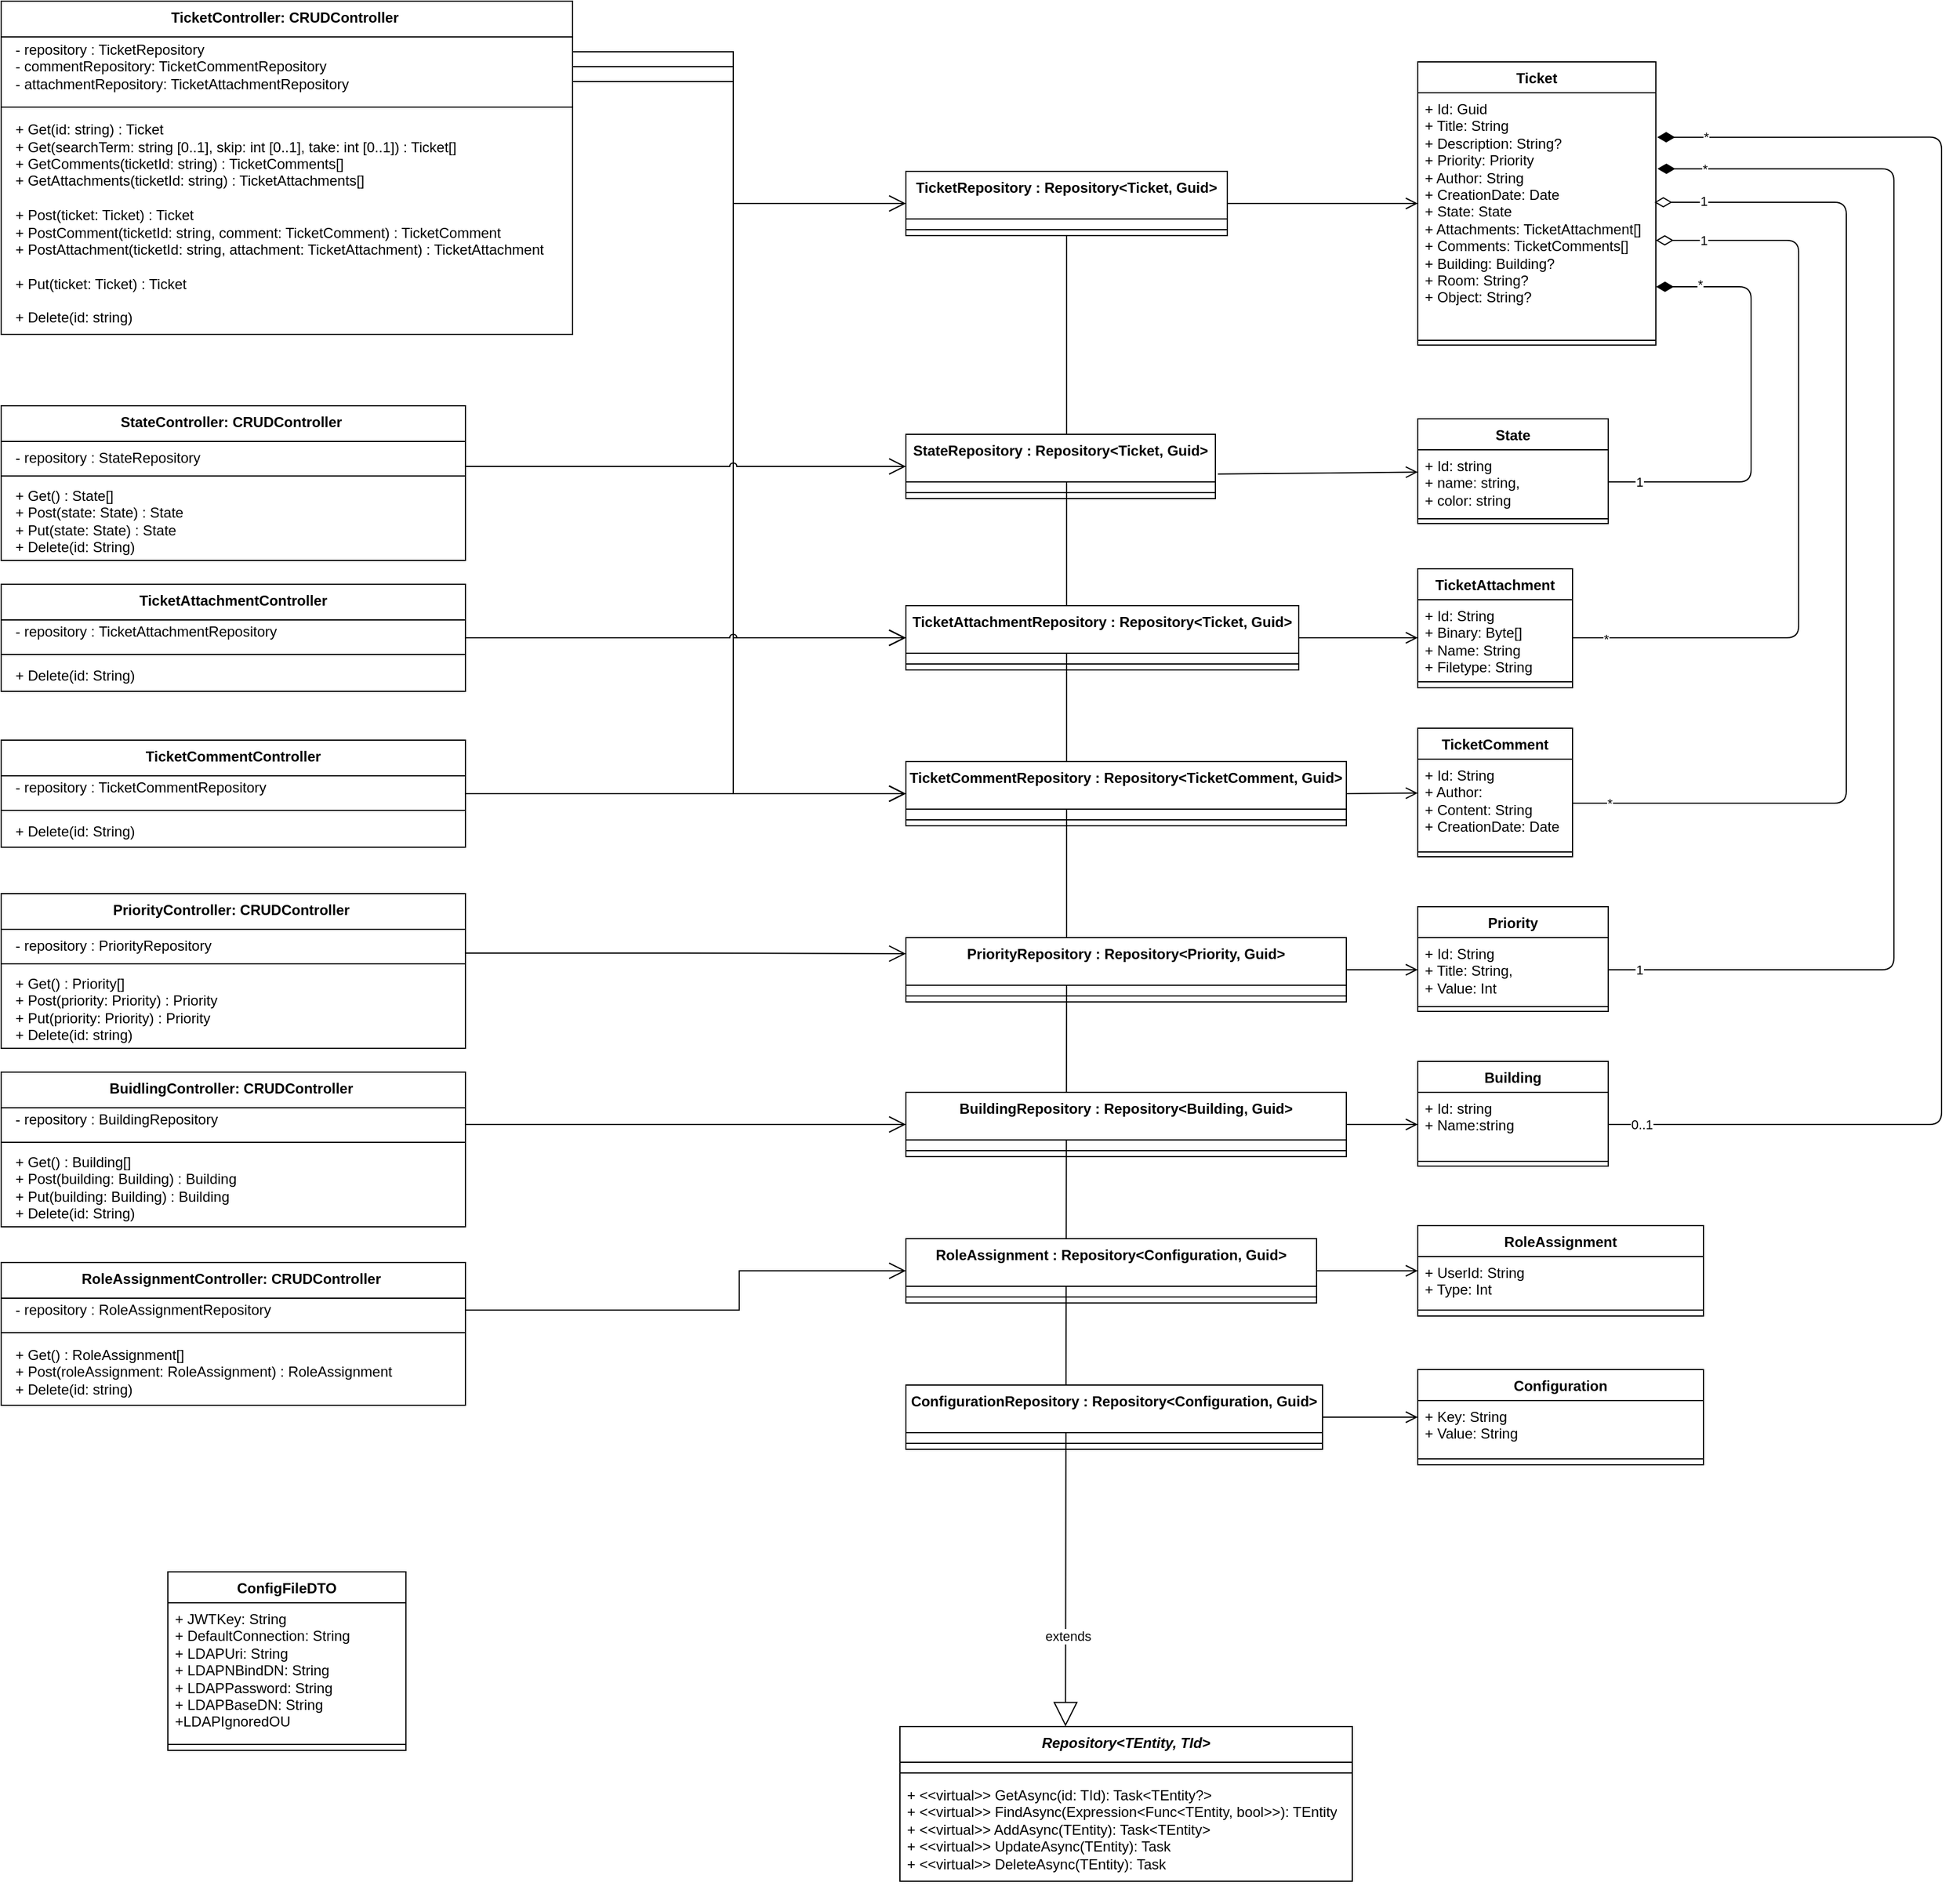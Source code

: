 <mxfile version="24.7.7">
  <diagram id="C5RBs43oDa-KdzZeNtuy" name="Page-1">
    <mxGraphModel dx="2049" dy="2310" grid="1" gridSize="10" guides="1" tooltips="1" connect="1" arrows="1" fold="1" page="1" pageScale="1" pageWidth="827" pageHeight="1169" math="0" shadow="0">
      <root>
        <mxCell id="WIyWlLk6GJQsqaUBKTNV-0" />
        <mxCell id="WIyWlLk6GJQsqaUBKTNV-1" parent="WIyWlLk6GJQsqaUBKTNV-0" />
        <mxCell id="bqDy925foOsLshB6MztX-78" style="edgeStyle=orthogonalEdgeStyle;rounded=0;orthogonalLoop=1;jettySize=auto;html=1;endArrow=block;endFill=0;endSize=18;entryX=0.366;entryY=-0.001;entryDx=0;entryDy=0;entryPerimeter=0;" edge="1" parent="WIyWlLk6GJQsqaUBKTNV-1" source="o9PLWf0R3HBw7IpNgMBT-19" target="hy1oDO8q6_hWIqTfd9-p-6">
          <mxGeometry relative="1" as="geometry">
            <mxPoint x="1215" y="920" as="targetPoint" />
            <Array as="points" />
          </mxGeometry>
        </mxCell>
        <mxCell id="bqDy925foOsLshB6MztX-79" value="extends" style="edgeLabel;html=1;align=center;verticalAlign=middle;resizable=0;points=[];" vertex="1" connectable="0" parent="bqDy925foOsLshB6MztX-78">
          <mxGeometry x="0.878" y="2" relative="1" as="geometry">
            <mxPoint as="offset" />
          </mxGeometry>
        </mxCell>
        <mxCell id="lA4buG2lMoGACo_CtUEy-1" value="TicketAttachment" style="swimlane;fontStyle=1;align=center;verticalAlign=top;childLayout=stackLayout;horizontal=1;startSize=26;horizontalStack=0;resizeParent=1;resizeParentMax=0;resizeLast=0;collapsible=1;marginBottom=0;whiteSpace=wrap;html=1;" parent="WIyWlLk6GJQsqaUBKTNV-1" vertex="1">
          <mxGeometry x="1510" y="-43" width="130" height="100" as="geometry" />
        </mxCell>
        <mxCell id="lA4buG2lMoGACo_CtUEy-2" value="&lt;div&gt;+ Id: String&lt;/div&gt;&lt;div&gt;&lt;span style=&quot;background-color: initial;&quot;&gt;+ Binary: Byte[]&lt;/span&gt;&lt;br&gt;&lt;/div&gt;&lt;div&gt;+ Name: String&lt;br&gt;&lt;div&gt;+ Filetype: String&lt;/div&gt;&lt;/div&gt;" style="text;strokeColor=none;fillColor=none;align=left;verticalAlign=top;spacingLeft=4;spacingRight=4;overflow=hidden;rotatable=0;points=[[0,0.5],[1,0.5]];portConstraint=eastwest;whiteSpace=wrap;html=1;" parent="lA4buG2lMoGACo_CtUEy-1" vertex="1">
          <mxGeometry y="26" width="130" height="64" as="geometry" />
        </mxCell>
        <mxCell id="lA4buG2lMoGACo_CtUEy-3" value="" style="line;strokeWidth=1;fillColor=none;align=left;verticalAlign=middle;spacingTop=-1;spacingLeft=3;spacingRight=3;rotatable=0;labelPosition=right;points=[];portConstraint=eastwest;strokeColor=inherit;" parent="lA4buG2lMoGACo_CtUEy-1" vertex="1">
          <mxGeometry y="90" width="130" height="10" as="geometry" />
        </mxCell>
        <mxCell id="lA4buG2lMoGACo_CtUEy-5" value="State" style="swimlane;fontStyle=1;align=center;verticalAlign=top;childLayout=stackLayout;horizontal=1;startSize=26;horizontalStack=0;resizeParent=1;resizeParentMax=0;resizeLast=0;collapsible=1;marginBottom=0;whiteSpace=wrap;html=1;" parent="WIyWlLk6GJQsqaUBKTNV-1" vertex="1">
          <mxGeometry x="1510" y="-169" width="160" height="88" as="geometry" />
        </mxCell>
        <mxCell id="lA4buG2lMoGACo_CtUEy-6" value="+ Id: string&lt;div&gt;+ name: string,&lt;/div&gt;&lt;div&gt;+ color: string&lt;/div&gt;" style="text;strokeColor=none;fillColor=none;align=left;verticalAlign=top;spacingLeft=4;spacingRight=4;overflow=hidden;rotatable=0;points=[[0,0.5],[1,0.5]];portConstraint=eastwest;whiteSpace=wrap;html=1;" parent="lA4buG2lMoGACo_CtUEy-5" vertex="1">
          <mxGeometry y="26" width="160" height="54" as="geometry" />
        </mxCell>
        <mxCell id="lA4buG2lMoGACo_CtUEy-7" value="" style="line;strokeWidth=1;fillColor=none;align=left;verticalAlign=middle;spacingTop=-1;spacingLeft=3;spacingRight=3;rotatable=0;labelPosition=right;points=[];portConstraint=eastwest;strokeColor=inherit;" parent="lA4buG2lMoGACo_CtUEy-5" vertex="1">
          <mxGeometry y="80" width="160" height="8" as="geometry" />
        </mxCell>
        <mxCell id="lA4buG2lMoGACo_CtUEy-9" value="TicketComment" style="swimlane;fontStyle=1;align=center;verticalAlign=top;childLayout=stackLayout;horizontal=1;startSize=26;horizontalStack=0;resizeParent=1;resizeParentMax=0;resizeLast=0;collapsible=1;marginBottom=0;whiteSpace=wrap;html=1;" parent="WIyWlLk6GJQsqaUBKTNV-1" vertex="1">
          <mxGeometry x="1510" y="91" width="130" height="108" as="geometry" />
        </mxCell>
        <mxCell id="lA4buG2lMoGACo_CtUEy-10" value="+ Id: String&lt;div&gt;+ Author:&amp;nbsp;&lt;/div&gt;&lt;div&gt;+ Content: String&lt;/div&gt;&lt;div&gt;+ CreationDate: Date&lt;/div&gt;" style="text;strokeColor=none;fillColor=none;align=left;verticalAlign=top;spacingLeft=4;spacingRight=4;overflow=hidden;rotatable=0;points=[[0,0.5],[1,0.5]];portConstraint=eastwest;whiteSpace=wrap;html=1;" parent="lA4buG2lMoGACo_CtUEy-9" vertex="1">
          <mxGeometry y="26" width="130" height="74" as="geometry" />
        </mxCell>
        <mxCell id="lA4buG2lMoGACo_CtUEy-11" value="" style="line;strokeWidth=1;fillColor=none;align=left;verticalAlign=middle;spacingTop=-1;spacingLeft=3;spacingRight=3;rotatable=0;labelPosition=right;points=[];portConstraint=eastwest;strokeColor=inherit;" parent="lA4buG2lMoGACo_CtUEy-9" vertex="1">
          <mxGeometry y="100" width="130" height="8" as="geometry" />
        </mxCell>
        <mxCell id="hy1oDO8q6_hWIqTfd9-p-1" value="Ticket" style="swimlane;fontStyle=1;align=center;verticalAlign=top;childLayout=stackLayout;horizontal=1;startSize=26;horizontalStack=0;resizeParent=1;resizeParentMax=0;resizeLast=0;collapsible=1;marginBottom=0;whiteSpace=wrap;html=1;" parent="WIyWlLk6GJQsqaUBKTNV-1" vertex="1">
          <mxGeometry x="1510" y="-469" width="200" height="238" as="geometry" />
        </mxCell>
        <mxCell id="hy1oDO8q6_hWIqTfd9-p-2" value="&lt;div&gt;+ Id: Guid&lt;/div&gt;+ Title: String&lt;br style=&quot;padding: 0px; margin: 0px;&quot;&gt;+ Description: String?&lt;div&gt;+ Priority: Priority&lt;br style=&quot;padding: 0px; margin: 0px;&quot;&gt;+ Author: String&lt;br style=&quot;padding: 0px; margin: 0px;&quot;&gt;+ CreationDate: Date&lt;br style=&quot;padding: 0px; margin: 0px;&quot;&gt;+ State: State&lt;div&gt;+ Attachments: TicketAttachment[]&lt;br style=&quot;padding: 0px; margin: 0px;&quot;&gt;+ Comments: TicketComments[]&lt;br style=&quot;padding: 0px; margin: 0px;&quot;&gt;+ Building: Building?&lt;/div&gt;&lt;div&gt;+ Room: String?&lt;/div&gt;&lt;div&gt;+ Object: String?&lt;/div&gt;&lt;div&gt;&lt;br&gt;&lt;/div&gt;&lt;/div&gt;" style="text;strokeColor=none;fillColor=none;align=left;verticalAlign=top;spacingLeft=4;spacingRight=4;overflow=hidden;rotatable=0;points=[[0,0.5],[1,0.5]];portConstraint=eastwest;whiteSpace=wrap;html=1;" parent="hy1oDO8q6_hWIqTfd9-p-1" vertex="1">
          <mxGeometry y="26" width="200" height="204" as="geometry" />
        </mxCell>
        <mxCell id="hy1oDO8q6_hWIqTfd9-p-3" value="" style="line;strokeWidth=1;fillColor=none;align=left;verticalAlign=middle;spacingTop=-1;spacingLeft=3;spacingRight=3;rotatable=0;labelPosition=right;points=[];portConstraint=eastwest;strokeColor=inherit;" parent="hy1oDO8q6_hWIqTfd9-p-1" vertex="1">
          <mxGeometry y="230" width="200" height="8" as="geometry" />
        </mxCell>
        <mxCell id="hy1oDO8q6_hWIqTfd9-p-6" value="&lt;div&gt;&lt;span style=&quot;background-color: initial;&quot;&gt;&lt;i&gt;Repository&amp;lt;TEntity, TId&amp;gt;&lt;/i&gt;&lt;/span&gt;&lt;br&gt;&lt;/div&gt;" style="swimlane;fontStyle=1;align=center;verticalAlign=top;childLayout=stackLayout;horizontal=1;startSize=30;horizontalStack=0;resizeParent=1;resizeParentMax=0;resizeLast=0;collapsible=1;marginBottom=0;whiteSpace=wrap;html=1;" parent="WIyWlLk6GJQsqaUBKTNV-1" vertex="1">
          <mxGeometry x="1075" y="930" width="380" height="130" as="geometry" />
        </mxCell>
        <mxCell id="hy1oDO8q6_hWIqTfd9-p-7" value="&lt;div&gt;&lt;br&gt;&lt;/div&gt;" style="text;strokeColor=none;fillColor=none;align=left;verticalAlign=top;spacingLeft=4;spacingRight=4;overflow=hidden;rotatable=0;points=[[0,0.5],[1,0.5]];portConstraint=eastwest;whiteSpace=wrap;html=1;" parent="hy1oDO8q6_hWIqTfd9-p-6" vertex="1">
          <mxGeometry y="30" width="380" height="4" as="geometry" />
        </mxCell>
        <mxCell id="hy1oDO8q6_hWIqTfd9-p-8" value="" style="line;strokeWidth=1;fillColor=none;align=left;verticalAlign=middle;spacingTop=-1;spacingLeft=3;spacingRight=3;rotatable=0;labelPosition=right;points=[];portConstraint=eastwest;strokeColor=inherit;" parent="hy1oDO8q6_hWIqTfd9-p-6" vertex="1">
          <mxGeometry y="34" width="380" height="10" as="geometry" />
        </mxCell>
        <mxCell id="hy1oDO8q6_hWIqTfd9-p-9" value="&lt;div&gt;+ &amp;lt;&amp;lt;virtual&amp;gt;&amp;gt; GetAsync(id: TId): Task&amp;lt;TEntity?&amp;gt;&lt;br&gt;&lt;/div&gt;&lt;div&gt;+ &amp;lt;&amp;lt;virtual&amp;gt;&amp;gt; FindAsync(Expression&amp;lt;Func&amp;lt;TEntity, bool&amp;gt;&amp;gt;): TEntity&lt;/div&gt;+ &amp;lt;&amp;lt;virtual&amp;gt;&amp;gt; AddAsync(TEntity): Task&amp;lt;TEntity&amp;gt;&lt;div&gt;+ &amp;lt;&amp;lt;virtual&amp;gt;&amp;gt; UpdateAsync(TEntity): Task&amp;nbsp;&lt;/div&gt;&lt;div&gt;+ &amp;lt;&amp;lt;virtual&amp;gt;&amp;gt; DeleteAsync(TEntity): Task&lt;/div&gt;" style="text;strokeColor=none;fillColor=none;align=left;verticalAlign=top;spacingLeft=4;spacingRight=4;overflow=hidden;rotatable=0;points=[[0,0.5],[1,0.5]];portConstraint=eastwest;whiteSpace=wrap;html=1;" parent="hy1oDO8q6_hWIqTfd9-p-6" vertex="1">
          <mxGeometry y="44" width="380" height="86" as="geometry" />
        </mxCell>
        <mxCell id="hy1oDO8q6_hWIqTfd9-p-10" value="ConfigFileDTO" style="swimlane;fontStyle=1;align=center;verticalAlign=top;childLayout=stackLayout;horizontal=1;startSize=26;horizontalStack=0;resizeParent=1;resizeParentMax=0;resizeLast=0;collapsible=1;marginBottom=0;whiteSpace=wrap;html=1;" parent="WIyWlLk6GJQsqaUBKTNV-1" vertex="1">
          <mxGeometry x="460" y="800" width="200" height="150" as="geometry" />
        </mxCell>
        <mxCell id="hy1oDO8q6_hWIqTfd9-p-11" value="&lt;div&gt;+ JWTKey: String&lt;/div&gt;&lt;div&gt;+ DefaultConnection: String&lt;/div&gt;&lt;div&gt;+ LDAPUri: String&lt;/div&gt;&lt;div&gt;+ LDAPNBindDN: String&lt;/div&gt;&lt;div&gt;+ LDAPPassword: String&lt;/div&gt;&lt;div&gt;+ LDAPBaseDN: String&lt;/div&gt;&lt;div&gt;+LDAPIgnoredOU&lt;/div&gt;" style="text;strokeColor=none;fillColor=none;align=left;verticalAlign=top;spacingLeft=4;spacingRight=4;overflow=hidden;rotatable=0;points=[[0,0.5],[1,0.5]];portConstraint=eastwest;whiteSpace=wrap;html=1;" parent="hy1oDO8q6_hWIqTfd9-p-10" vertex="1">
          <mxGeometry y="26" width="200" height="114" as="geometry" />
        </mxCell>
        <mxCell id="hy1oDO8q6_hWIqTfd9-p-12" value="" style="line;strokeWidth=1;fillColor=none;align=left;verticalAlign=middle;spacingTop=-1;spacingLeft=3;spacingRight=3;rotatable=0;labelPosition=right;points=[];portConstraint=eastwest;strokeColor=inherit;" parent="hy1oDO8q6_hWIqTfd9-p-10" vertex="1">
          <mxGeometry y="140" width="200" height="10" as="geometry" />
        </mxCell>
        <mxCell id="hy1oDO8q6_hWIqTfd9-p-22" value="&lt;div&gt;&lt;span style=&quot;background-color: initial;&quot;&gt;TicketCommentRepository :&amp;nbsp;&lt;/span&gt;&lt;span style=&quot;background-color: initial;&quot;&gt;Repository&amp;lt;TicketComment, Guid&amp;gt;&lt;/span&gt;&lt;br&gt;&lt;/div&gt;" style="swimlane;fontStyle=1;align=center;verticalAlign=top;childLayout=stackLayout;horizontal=1;startSize=40;horizontalStack=0;resizeParent=1;resizeParentMax=0;resizeLast=0;collapsible=1;marginBottom=0;whiteSpace=wrap;html=1;" parent="WIyWlLk6GJQsqaUBKTNV-1" vertex="1">
          <mxGeometry x="1080" y="119" width="370" height="54" as="geometry" />
        </mxCell>
        <mxCell id="hy1oDO8q6_hWIqTfd9-p-23" value="&lt;div&gt;&lt;br&gt;&lt;/div&gt;" style="text;strokeColor=none;fillColor=none;align=left;verticalAlign=top;spacingLeft=4;spacingRight=4;overflow=hidden;rotatable=0;points=[[0,0.5],[1,0.5]];portConstraint=eastwest;whiteSpace=wrap;html=1;" parent="hy1oDO8q6_hWIqTfd9-p-22" vertex="1">
          <mxGeometry y="40" width="370" height="4" as="geometry" />
        </mxCell>
        <mxCell id="hy1oDO8q6_hWIqTfd9-p-24" value="" style="line;strokeWidth=1;fillColor=none;align=left;verticalAlign=middle;spacingTop=-1;spacingLeft=3;spacingRight=3;rotatable=0;labelPosition=right;points=[];portConstraint=eastwest;strokeColor=inherit;" parent="hy1oDO8q6_hWIqTfd9-p-22" vertex="1">
          <mxGeometry y="44" width="370" height="10" as="geometry" />
        </mxCell>
        <mxCell id="hy1oDO8q6_hWIqTfd9-p-29" value="&lt;div&gt;&lt;span style=&quot;background-color: initial;&quot;&gt;State&lt;/span&gt;&lt;span style=&quot;background-color: initial;&quot;&gt;Repository&lt;/span&gt;&lt;span style=&quot;background-color: initial;&quot;&gt;&amp;nbsp;&lt;/span&gt;&lt;span style=&quot;background-color: initial;&quot;&gt;:&amp;nbsp;&lt;/span&gt;&lt;span style=&quot;background-color: initial;&quot;&gt;Repository&amp;lt;Ticket, Guid&amp;gt;&lt;/span&gt;&lt;/div&gt;" style="swimlane;fontStyle=1;align=center;verticalAlign=top;childLayout=stackLayout;horizontal=1;startSize=40;horizontalStack=0;resizeParent=1;resizeParentMax=0;resizeLast=0;collapsible=1;marginBottom=0;whiteSpace=wrap;html=1;" parent="WIyWlLk6GJQsqaUBKTNV-1" vertex="1">
          <mxGeometry x="1080" y="-156" width="260" height="54" as="geometry" />
        </mxCell>
        <mxCell id="hy1oDO8q6_hWIqTfd9-p-30" value="&lt;div&gt;&lt;br&gt;&lt;/div&gt;" style="text;strokeColor=none;fillColor=none;align=left;verticalAlign=top;spacingLeft=4;spacingRight=4;overflow=hidden;rotatable=0;points=[[0,0.5],[1,0.5]];portConstraint=eastwest;whiteSpace=wrap;html=1;" parent="hy1oDO8q6_hWIqTfd9-p-29" vertex="1">
          <mxGeometry y="40" width="260" height="4" as="geometry" />
        </mxCell>
        <mxCell id="hy1oDO8q6_hWIqTfd9-p-31" value="" style="line;strokeWidth=1;fillColor=none;align=left;verticalAlign=middle;spacingTop=-1;spacingLeft=3;spacingRight=3;rotatable=0;labelPosition=right;points=[];portConstraint=eastwest;strokeColor=inherit;" parent="hy1oDO8q6_hWIqTfd9-p-29" vertex="1">
          <mxGeometry y="44" width="260" height="10" as="geometry" />
        </mxCell>
        <mxCell id="hy1oDO8q6_hWIqTfd9-p-36" value="&lt;div&gt;&lt;span style=&quot;background-color: initial;&quot;&gt;StateController:&amp;nbsp;&lt;/span&gt;&lt;span style=&quot;background-color: initial;&quot;&gt;CRUDController&lt;/span&gt;&lt;span style=&quot;background-color: initial;&quot;&gt;&amp;nbsp;&lt;/span&gt;&lt;br&gt;&lt;/div&gt;" style="swimlane;fontStyle=1;align=center;verticalAlign=top;childLayout=stackLayout;horizontal=1;startSize=30;horizontalStack=0;resizeParent=1;resizeParentMax=0;resizeLast=0;collapsible=1;marginBottom=0;whiteSpace=wrap;html=1;" parent="WIyWlLk6GJQsqaUBKTNV-1" vertex="1">
          <mxGeometry x="320" y="-180" width="390" height="130" as="geometry" />
        </mxCell>
        <mxCell id="hy1oDO8q6_hWIqTfd9-p-37" value="&lt;div&gt;&lt;br&gt;&lt;/div&gt;" style="text;strokeColor=none;fillColor=none;align=left;verticalAlign=top;spacingLeft=4;spacingRight=4;overflow=hidden;rotatable=0;points=[[0,0.5],[1,0.5]];portConstraint=eastwest;whiteSpace=wrap;html=1;" parent="hy1oDO8q6_hWIqTfd9-p-36" vertex="1">
          <mxGeometry y="30" width="390" height="4" as="geometry" />
        </mxCell>
        <mxCell id="bqDy925foOsLshB6MztX-61" value="- repository : StateRepository" style="text;html=1;align=left;verticalAlign=middle;whiteSpace=wrap;rounded=0;spacingLeft=10;spacingRight=10;" vertex="1" parent="hy1oDO8q6_hWIqTfd9-p-36">
          <mxGeometry y="34" width="390" height="20" as="geometry" />
        </mxCell>
        <mxCell id="hy1oDO8q6_hWIqTfd9-p-38" value="" style="line;strokeWidth=1;fillColor=none;align=left;verticalAlign=middle;spacingTop=-1;spacingLeft=3;spacingRight=3;rotatable=0;labelPosition=right;points=[];portConstraint=eastwest;strokeColor=inherit;" parent="hy1oDO8q6_hWIqTfd9-p-36" vertex="1">
          <mxGeometry y="54" width="390" height="10" as="geometry" />
        </mxCell>
        <mxCell id="bqDy925foOsLshB6MztX-58" value="&lt;div&gt;+ Get() : State[]&lt;/div&gt;&lt;div&gt;+ Post(state: State) : State&lt;br&gt;&lt;/div&gt;&lt;div&gt;+ Put(state: State) : State&lt;br&gt;&lt;/div&gt;&lt;div&gt;+ Delete(id: String)&lt;br&gt;&lt;/div&gt;" style="text;html=1;align=left;verticalAlign=middle;whiteSpace=wrap;rounded=0;spacingLeft=10;spacingRight=10;" vertex="1" parent="hy1oDO8q6_hWIqTfd9-p-36">
          <mxGeometry y="64" width="390" height="66" as="geometry" />
        </mxCell>
        <mxCell id="hy1oDO8q6_hWIqTfd9-p-48" value="&lt;div&gt;&lt;span style=&quot;background-color: initial;&quot;&gt;TicketController:&amp;nbsp;&lt;/span&gt;&lt;span style=&quot;background-color: initial;&quot;&gt;CRUDController&lt;/span&gt;&lt;span style=&quot;background-color: initial;&quot;&gt;&amp;nbsp;&lt;/span&gt;&lt;br&gt;&lt;/div&gt;" style="swimlane;fontStyle=1;align=center;verticalAlign=top;childLayout=stackLayout;horizontal=1;startSize=30;horizontalStack=0;resizeParent=1;resizeParentMax=0;resizeLast=0;collapsible=1;marginBottom=0;whiteSpace=wrap;html=1;" parent="WIyWlLk6GJQsqaUBKTNV-1" vertex="1">
          <mxGeometry x="320" y="-520" width="480" height="280" as="geometry" />
        </mxCell>
        <mxCell id="bqDy925foOsLshB6MztX-60" value="&lt;div&gt;- repository : TicketRepository&lt;/div&gt;&lt;div&gt;- commentRepository: TicketCommentRepository&lt;/div&gt;&lt;div&gt;- attachmentRepository: TicketAttachmentRepository&lt;br&gt;&lt;/div&gt;" style="text;html=1;align=left;verticalAlign=middle;whiteSpace=wrap;rounded=0;spacingLeft=10;spacingRight=10;" vertex="1" parent="hy1oDO8q6_hWIqTfd9-p-48">
          <mxGeometry y="30" width="480" height="50" as="geometry" />
        </mxCell>
        <mxCell id="hy1oDO8q6_hWIqTfd9-p-49" value="&lt;div&gt;&lt;br&gt;&lt;/div&gt;" style="text;strokeColor=none;fillColor=none;align=left;verticalAlign=top;spacingLeft=4;spacingRight=4;overflow=hidden;rotatable=0;points=[[0,0.5],[1,0.5]];portConstraint=eastwest;whiteSpace=wrap;html=1;" parent="hy1oDO8q6_hWIqTfd9-p-48" vertex="1">
          <mxGeometry y="80" width="480" height="4" as="geometry" />
        </mxCell>
        <mxCell id="hy1oDO8q6_hWIqTfd9-p-50" value="" style="line;strokeWidth=1;fillColor=none;align=left;verticalAlign=middle;spacingTop=-1;spacingLeft=3;spacingRight=3;rotatable=0;labelPosition=right;points=[];portConstraint=eastwest;strokeColor=inherit;" parent="hy1oDO8q6_hWIqTfd9-p-48" vertex="1">
          <mxGeometry y="84" width="480" height="10" as="geometry" />
        </mxCell>
        <mxCell id="bqDy925foOsLshB6MztX-59" value="&lt;div&gt;+ Get(id: string) : Ticket&lt;br&gt;&lt;/div&gt;&lt;div&gt;+ Get(searchTerm: string [0..1], skip: int [0..1], take: int [0..1]) : Ticket[]&lt;/div&gt;&lt;div&gt;+ GetComments(ticketId: string) : TicketComments[]&lt;/div&gt;&lt;div&gt;+ GetAttachments(ticketId: string) : TicketAttachments[]&lt;/div&gt;&lt;div&gt;&lt;br&gt;&lt;/div&gt;&lt;div&gt;+ Post(ticket: Ticket) : Ticket&lt;/div&gt;&lt;div&gt;+ PostComment(ticketId: string, comment: TicketComment) : TicketComment&lt;/div&gt;&lt;div&gt;+ PostAttachment(ticketId: string, attachment: TicketAttachment) : TicketAttachment&lt;/div&gt;&lt;div&gt;&lt;br&gt;&lt;/div&gt;&lt;div&gt;+ Put(ticket: Ticket) : Ticket&lt;/div&gt;&lt;div&gt;&lt;br&gt;&lt;/div&gt;&lt;div&gt;+ Delete(id: string)&lt;/div&gt;" style="text;html=1;align=left;verticalAlign=middle;whiteSpace=wrap;rounded=0;spacingLeft=10;spacingRight=10;" vertex="1" parent="hy1oDO8q6_hWIqTfd9-p-48">
          <mxGeometry y="94" width="480" height="186" as="geometry" />
        </mxCell>
        <mxCell id="o9PLWf0R3HBw7IpNgMBT-3" value="Priority" style="swimlane;fontStyle=1;align=center;verticalAlign=top;childLayout=stackLayout;horizontal=1;startSize=26;horizontalStack=0;resizeParent=1;resizeParentMax=0;resizeLast=0;collapsible=1;marginBottom=0;whiteSpace=wrap;html=1;" parent="WIyWlLk6GJQsqaUBKTNV-1" vertex="1">
          <mxGeometry x="1510" y="241" width="160" height="88" as="geometry" />
        </mxCell>
        <mxCell id="o9PLWf0R3HBw7IpNgMBT-4" value="&lt;div&gt;+ Id: String&lt;/div&gt;+ Title: String,&lt;div&gt;+ Value: Int&lt;/div&gt;" style="text;strokeColor=none;fillColor=none;align=left;verticalAlign=top;spacingLeft=4;spacingRight=4;overflow=hidden;rotatable=0;points=[[0,0.5],[1,0.5]];portConstraint=eastwest;whiteSpace=wrap;html=1;" parent="o9PLWf0R3HBw7IpNgMBT-3" vertex="1">
          <mxGeometry y="26" width="160" height="54" as="geometry" />
        </mxCell>
        <mxCell id="o9PLWf0R3HBw7IpNgMBT-5" value="" style="line;strokeWidth=1;fillColor=none;align=left;verticalAlign=middle;spacingTop=-1;spacingLeft=3;spacingRight=3;rotatable=0;labelPosition=right;points=[];portConstraint=eastwest;strokeColor=inherit;" parent="o9PLWf0R3HBw7IpNgMBT-3" vertex="1">
          <mxGeometry y="80" width="160" height="8" as="geometry" />
        </mxCell>
        <mxCell id="o9PLWf0R3HBw7IpNgMBT-6" value="Configuration" style="swimlane;fontStyle=1;align=center;verticalAlign=top;childLayout=stackLayout;horizontal=1;startSize=26;horizontalStack=0;resizeParent=1;resizeParentMax=0;resizeLast=0;collapsible=1;marginBottom=0;whiteSpace=wrap;html=1;" parent="WIyWlLk6GJQsqaUBKTNV-1" vertex="1">
          <mxGeometry x="1510" y="630" width="240" height="80" as="geometry" />
        </mxCell>
        <mxCell id="o9PLWf0R3HBw7IpNgMBT-7" value="&lt;div&gt;+ Key: String&lt;/div&gt;&lt;div&gt;+ Value: String&lt;/div&gt;" style="text;strokeColor=none;fillColor=none;align=left;verticalAlign=top;spacingLeft=4;spacingRight=4;overflow=hidden;rotatable=0;points=[[0,0.5],[1,0.5]];portConstraint=eastwest;whiteSpace=wrap;html=1;" parent="o9PLWf0R3HBw7IpNgMBT-6" vertex="1">
          <mxGeometry y="26" width="240" height="44" as="geometry" />
        </mxCell>
        <mxCell id="o9PLWf0R3HBw7IpNgMBT-8" value="" style="line;strokeWidth=1;fillColor=none;align=left;verticalAlign=middle;spacingTop=-1;spacingLeft=3;spacingRight=3;rotatable=0;labelPosition=right;points=[];portConstraint=eastwest;strokeColor=inherit;" parent="o9PLWf0R3HBw7IpNgMBT-6" vertex="1">
          <mxGeometry y="70" width="240" height="10" as="geometry" />
        </mxCell>
        <mxCell id="o9PLWf0R3HBw7IpNgMBT-9" value="RoleAssignment" style="swimlane;fontStyle=1;align=center;verticalAlign=top;childLayout=stackLayout;horizontal=1;startSize=26;horizontalStack=0;resizeParent=1;resizeParentMax=0;resizeLast=0;collapsible=1;marginBottom=0;whiteSpace=wrap;html=1;" parent="WIyWlLk6GJQsqaUBKTNV-1" vertex="1">
          <mxGeometry x="1510" y="509" width="240" height="76" as="geometry" />
        </mxCell>
        <mxCell id="o9PLWf0R3HBw7IpNgMBT-10" value="+ UserId: String&lt;div&gt;+ Type: Int&lt;/div&gt;" style="text;strokeColor=none;fillColor=none;align=left;verticalAlign=top;spacingLeft=4;spacingRight=4;overflow=hidden;rotatable=0;points=[[0,0.5],[1,0.5]];portConstraint=eastwest;whiteSpace=wrap;html=1;" parent="o9PLWf0R3HBw7IpNgMBT-9" vertex="1">
          <mxGeometry y="26" width="240" height="40" as="geometry" />
        </mxCell>
        <mxCell id="o9PLWf0R3HBw7IpNgMBT-11" value="" style="line;strokeWidth=1;fillColor=none;align=left;verticalAlign=middle;spacingTop=-1;spacingLeft=3;spacingRight=3;rotatable=0;labelPosition=right;points=[];portConstraint=eastwest;strokeColor=inherit;" parent="o9PLWf0R3HBw7IpNgMBT-9" vertex="1">
          <mxGeometry y="66" width="240" height="10" as="geometry" />
        </mxCell>
        <mxCell id="o9PLWf0R3HBw7IpNgMBT-12" value="&lt;div&gt;&lt;span style=&quot;background-color: initial;&quot;&gt;Configuration&lt;/span&gt;&lt;span style=&quot;background-color: initial;&quot;&gt;Repository&lt;/span&gt;&lt;span style=&quot;background-color: initial;&quot;&gt;&amp;nbsp;&lt;/span&gt;&lt;span style=&quot;background-color: initial;&quot;&gt;:&amp;nbsp;&lt;/span&gt;&lt;span style=&quot;background-color: initial;&quot;&gt;Repository&amp;lt;Configuration, Guid&amp;gt;&lt;/span&gt;&lt;/div&gt;" style="swimlane;fontStyle=1;align=center;verticalAlign=top;childLayout=stackLayout;horizontal=1;startSize=40;horizontalStack=0;resizeParent=1;resizeParentMax=0;resizeLast=0;collapsible=1;marginBottom=0;whiteSpace=wrap;html=1;" parent="WIyWlLk6GJQsqaUBKTNV-1" vertex="1">
          <mxGeometry x="1080" y="643" width="350" height="54" as="geometry" />
        </mxCell>
        <mxCell id="o9PLWf0R3HBw7IpNgMBT-13" value="&lt;div&gt;&lt;br&gt;&lt;/div&gt;" style="text;strokeColor=none;fillColor=none;align=left;verticalAlign=top;spacingLeft=4;spacingRight=4;overflow=hidden;rotatable=0;points=[[0,0.5],[1,0.5]];portConstraint=eastwest;whiteSpace=wrap;html=1;" parent="o9PLWf0R3HBw7IpNgMBT-12" vertex="1">
          <mxGeometry y="40" width="350" height="4" as="geometry" />
        </mxCell>
        <mxCell id="o9PLWf0R3HBw7IpNgMBT-14" value="" style="line;strokeWidth=1;fillColor=none;align=left;verticalAlign=middle;spacingTop=-1;spacingLeft=3;spacingRight=3;rotatable=0;labelPosition=right;points=[];portConstraint=eastwest;strokeColor=inherit;" parent="o9PLWf0R3HBw7IpNgMBT-12" vertex="1">
          <mxGeometry y="44" width="350" height="10" as="geometry" />
        </mxCell>
        <mxCell id="o9PLWf0R3HBw7IpNgMBT-16" value="Building" style="swimlane;fontStyle=1;align=center;verticalAlign=top;childLayout=stackLayout;horizontal=1;startSize=26;horizontalStack=0;resizeParent=1;resizeParentMax=0;resizeLast=0;collapsible=1;marginBottom=0;whiteSpace=wrap;html=1;" parent="WIyWlLk6GJQsqaUBKTNV-1" vertex="1">
          <mxGeometry x="1510" y="371" width="160" height="88" as="geometry" />
        </mxCell>
        <mxCell id="o9PLWf0R3HBw7IpNgMBT-17" value="+ Id: string&lt;div&gt;+ Name:string&lt;/div&gt;" style="text;strokeColor=none;fillColor=none;align=left;verticalAlign=top;spacingLeft=4;spacingRight=4;overflow=hidden;rotatable=0;points=[[0,0.5],[1,0.5]];portConstraint=eastwest;whiteSpace=wrap;html=1;" parent="o9PLWf0R3HBw7IpNgMBT-16" vertex="1">
          <mxGeometry y="26" width="160" height="54" as="geometry" />
        </mxCell>
        <mxCell id="o9PLWf0R3HBw7IpNgMBT-18" value="" style="line;strokeWidth=1;fillColor=none;align=left;verticalAlign=middle;spacingTop=-1;spacingLeft=3;spacingRight=3;rotatable=0;labelPosition=right;points=[];portConstraint=eastwest;strokeColor=inherit;" parent="o9PLWf0R3HBw7IpNgMBT-16" vertex="1">
          <mxGeometry y="80" width="160" height="8" as="geometry" />
        </mxCell>
        <mxCell id="42" value="" style="edgeStyle=none;html=1;strokeColor=default;strokeWidth=1;fontSize=13;startArrow=none;startFill=0;endArrow=open;endFill=0;startSize=12;endSize=8;targetPerimeterSpacing=0;" parent="WIyWlLk6GJQsqaUBKTNV-1" source="o9PLWf0R3HBw7IpNgMBT-19" target="hy1oDO8q6_hWIqTfd9-p-1" edge="1">
          <mxGeometry relative="1" as="geometry" />
        </mxCell>
        <mxCell id="o9PLWf0R3HBw7IpNgMBT-19" value="&lt;div&gt;&lt;span style=&quot;background-color: initial;&quot;&gt;TicketRepository :&amp;nbsp;&lt;/span&gt;&lt;span style=&quot;background-color: initial;&quot;&gt;Repository&amp;lt;Ticket, Guid&amp;gt;&lt;/span&gt;&lt;br&gt;&lt;/div&gt;" style="swimlane;fontStyle=1;align=center;verticalAlign=top;childLayout=stackLayout;horizontal=1;startSize=40;horizontalStack=0;resizeParent=1;resizeParentMax=0;resizeLast=0;collapsible=1;marginBottom=0;whiteSpace=wrap;html=1;" parent="WIyWlLk6GJQsqaUBKTNV-1" vertex="1">
          <mxGeometry x="1080" y="-377" width="270" height="54" as="geometry" />
        </mxCell>
        <mxCell id="o9PLWf0R3HBw7IpNgMBT-20" value="&lt;div&gt;&lt;br&gt;&lt;/div&gt;" style="text;strokeColor=none;fillColor=none;align=left;verticalAlign=top;spacingLeft=4;spacingRight=4;overflow=hidden;rotatable=0;points=[[0,0.5],[1,0.5]];portConstraint=eastwest;whiteSpace=wrap;html=1;" parent="o9PLWf0R3HBw7IpNgMBT-19" vertex="1">
          <mxGeometry y="40" width="270" height="4" as="geometry" />
        </mxCell>
        <mxCell id="o9PLWf0R3HBw7IpNgMBT-21" value="" style="line;strokeWidth=1;fillColor=none;align=left;verticalAlign=middle;spacingTop=-1;spacingLeft=3;spacingRight=3;rotatable=0;labelPosition=right;points=[];portConstraint=eastwest;strokeColor=inherit;" parent="o9PLWf0R3HBw7IpNgMBT-19" vertex="1">
          <mxGeometry y="44" width="270" height="10" as="geometry" />
        </mxCell>
        <mxCell id="10" value="" style="edgeStyle=orthogonalEdgeStyle;strokeColor=default;startArrow=diamondThin;startFill=1;endArrow=none;endFill=0;targetPerimeterSpacing=1;strokeWidth=1;endSize=12;startSize=12;html=1;fontSize=13;exitX=1.001;exitY=0.799;exitDx=0;exitDy=0;exitPerimeter=0;entryX=1;entryY=0.5;entryDx=0;entryDy=0;" parent="WIyWlLk6GJQsqaUBKTNV-1" source="hy1oDO8q6_hWIqTfd9-p-2" target="lA4buG2lMoGACo_CtUEy-6" edge="1">
          <mxGeometry x="0.959" y="106" relative="1" as="geometry">
            <mxPoint x="1653.998" y="-340" as="sourcePoint" />
            <mxPoint x="1655.047" y="-419" as="targetPoint" />
            <mxPoint as="offset" />
            <Array as="points">
              <mxPoint x="1790" y="-280" />
              <mxPoint x="1790" y="-116" />
            </Array>
          </mxGeometry>
        </mxCell>
        <mxCell id="c8B9iwDZ1kwt0dOKmhG3-80" value="1" style="edgeLabel;html=1;align=center;verticalAlign=middle;resizable=0;points=[];" parent="10" vertex="1" connectable="0">
          <mxGeometry x="0.86" relative="1" as="geometry">
            <mxPoint as="offset" />
          </mxGeometry>
        </mxCell>
        <mxCell id="c8B9iwDZ1kwt0dOKmhG3-81" value="*" style="edgeLabel;html=1;align=center;verticalAlign=middle;resizable=0;points=[];" parent="10" vertex="1" connectable="0">
          <mxGeometry x="-0.796" y="2" relative="1" as="geometry">
            <mxPoint as="offset" />
          </mxGeometry>
        </mxCell>
        <mxCell id="16" value="" style="edgeStyle=orthogonalEdgeStyle;html=1;strokeColor=default;startArrow=diamondThin;startFill=0;endArrow=none;endFill=0;targetPerimeterSpacing=1;strokeWidth=1;endSize=12;startSize=12;fontSize=26;entryX=1;entryY=0.5;entryDx=0;entryDy=0;exitX=0.994;exitY=0.451;exitDx=0;exitDy=0;exitPerimeter=0;" parent="WIyWlLk6GJQsqaUBKTNV-1" source="hy1oDO8q6_hWIqTfd9-p-2" target="lA4buG2lMoGACo_CtUEy-10" edge="1">
          <mxGeometry x="0.959" y="106" relative="1" as="geometry">
            <mxPoint x="1650" y="-529.003" as="sourcePoint" />
            <mxPoint x="1718.477" y="-485.92" as="targetPoint" />
            <mxPoint as="offset" />
            <Array as="points">
              <mxPoint x="1870" y="-351" />
              <mxPoint x="1870" y="154" />
            </Array>
          </mxGeometry>
        </mxCell>
        <mxCell id="c8B9iwDZ1kwt0dOKmhG3-75" value="1" style="edgeLabel;html=1;align=center;verticalAlign=middle;resizable=0;points=[];" parent="16" vertex="1" connectable="0">
          <mxGeometry x="-0.929" y="1" relative="1" as="geometry">
            <mxPoint x="9" as="offset" />
          </mxGeometry>
        </mxCell>
        <mxCell id="c8B9iwDZ1kwt0dOKmhG3-77" value="*" style="edgeLabel;html=1;align=center;verticalAlign=middle;resizable=0;points=[];" parent="16" vertex="1" connectable="0">
          <mxGeometry x="0.932" relative="1" as="geometry">
            <mxPoint as="offset" />
          </mxGeometry>
        </mxCell>
        <mxCell id="23" value="" style="edgeStyle=orthogonalEdgeStyle;html=1;strokeColor=default;startArrow=diamondThin;startFill=0;endArrow=none;endFill=0;targetPerimeterSpacing=1;strokeWidth=1;endSize=12;startSize=12;fontSize=26;entryX=1;entryY=0.5;entryDx=0;entryDy=0;exitX=1;exitY=0.608;exitDx=0;exitDy=0;exitPerimeter=0;" parent="WIyWlLk6GJQsqaUBKTNV-1" source="hy1oDO8q6_hWIqTfd9-p-2" target="lA4buG2lMoGACo_CtUEy-2" edge="1">
          <mxGeometry x="0.959" y="106" relative="1" as="geometry">
            <mxPoint x="1760" y="-309" as="sourcePoint" />
            <mxPoint x="1859" y="-381.976" as="targetPoint" />
            <mxPoint as="offset" />
            <Array as="points">
              <mxPoint x="1830" y="-319" />
              <mxPoint x="1830" y="15" />
            </Array>
          </mxGeometry>
        </mxCell>
        <mxCell id="c8B9iwDZ1kwt0dOKmhG3-78" value="1" style="edgeLabel;html=1;align=center;verticalAlign=middle;resizable=0;points=[];" parent="23" vertex="1" connectable="0">
          <mxGeometry x="-0.877" relative="1" as="geometry">
            <mxPoint as="offset" />
          </mxGeometry>
        </mxCell>
        <mxCell id="c8B9iwDZ1kwt0dOKmhG3-79" value="*" style="edgeLabel;html=1;align=center;verticalAlign=middle;resizable=0;points=[];" parent="23" vertex="1" connectable="0">
          <mxGeometry x="0.915" y="1" relative="1" as="geometry">
            <mxPoint as="offset" />
          </mxGeometry>
        </mxCell>
        <mxCell id="32" value="" style="edgeStyle=orthogonalEdgeStyle;strokeColor=default;startArrow=diamondThin;startFill=1;endArrow=none;endFill=0;targetPerimeterSpacing=1;strokeWidth=1;endSize=12;startSize=12;html=1;fontSize=13;entryX=1;entryY=0.5;entryDx=0;entryDy=0;exitX=1.007;exitY=0.313;exitDx=0;exitDy=0;exitPerimeter=0;" parent="WIyWlLk6GJQsqaUBKTNV-1" source="hy1oDO8q6_hWIqTfd9-p-2" target="o9PLWf0R3HBw7IpNgMBT-4" edge="1">
          <mxGeometry x="0.959" y="106" relative="1" as="geometry">
            <mxPoint x="1730" y="-379" as="sourcePoint" />
            <mxPoint x="1563.477" y="-575.92" as="targetPoint" />
            <mxPoint as="offset" />
            <Array as="points">
              <mxPoint x="1910" y="-379" />
              <mxPoint x="1910" y="294" />
            </Array>
          </mxGeometry>
        </mxCell>
        <mxCell id="c8B9iwDZ1kwt0dOKmhG3-72" value="1" style="edgeLabel;html=1;align=center;verticalAlign=middle;resizable=0;points=[];" parent="32" vertex="1" connectable="0">
          <mxGeometry x="0.953" relative="1" as="geometry">
            <mxPoint as="offset" />
          </mxGeometry>
        </mxCell>
        <mxCell id="c8B9iwDZ1kwt0dOKmhG3-73" value="*" style="edgeLabel;html=1;align=center;verticalAlign=middle;resizable=0;points=[];" parent="32" vertex="1" connectable="0">
          <mxGeometry x="-0.922" relative="1" as="geometry">
            <mxPoint x="-4" as="offset" />
          </mxGeometry>
        </mxCell>
        <mxCell id="35" value="" style="edgeStyle=orthogonalEdgeStyle;strokeColor=default;startArrow=diamondThin;startFill=1;endArrow=none;endFill=0;targetPerimeterSpacing=1;strokeWidth=1;endSize=12;startSize=12;html=1;fontSize=13;exitX=1.006;exitY=0.183;exitDx=0;exitDy=0;exitPerimeter=0;entryX=1;entryY=0.5;entryDx=0;entryDy=0;" parent="WIyWlLk6GJQsqaUBKTNV-1" source="hy1oDO8q6_hWIqTfd9-p-2" target="o9PLWf0R3HBw7IpNgMBT-17" edge="1">
          <mxGeometry x="0.959" y="106" relative="1" as="geometry">
            <mxPoint x="1200.001" y="-599" as="sourcePoint" />
            <mxPoint x="1233.063" y="-680" as="targetPoint" />
            <mxPoint as="offset" />
            <Array as="points">
              <mxPoint x="1950" y="-406" />
              <mxPoint x="1950" y="424" />
            </Array>
          </mxGeometry>
        </mxCell>
        <mxCell id="c8B9iwDZ1kwt0dOKmhG3-70" value="0..1" style="edgeLabel;html=1;align=center;verticalAlign=middle;resizable=0;points=[];" parent="35" vertex="1" connectable="0">
          <mxGeometry x="0.959" relative="1" as="geometry">
            <mxPoint as="offset" />
          </mxGeometry>
        </mxCell>
        <mxCell id="c8B9iwDZ1kwt0dOKmhG3-71" value="*" style="edgeLabel;html=1;align=center;verticalAlign=middle;resizable=0;points=[];" parent="35" vertex="1" connectable="0">
          <mxGeometry x="-0.94" y="1" relative="1" as="geometry">
            <mxPoint as="offset" />
          </mxGeometry>
        </mxCell>
        <mxCell id="43" value="" style="edgeStyle=none;html=1;strokeColor=default;strokeWidth=1;fontSize=13;startArrow=none;startFill=0;endArrow=open;endFill=0;startSize=12;endSize=8;targetPerimeterSpacing=0;exitX=1.008;exitY=0.617;exitDx=0;exitDy=0;exitPerimeter=0;" parent="WIyWlLk6GJQsqaUBKTNV-1" source="hy1oDO8q6_hWIqTfd9-p-29" target="lA4buG2lMoGACo_CtUEy-5" edge="1">
          <mxGeometry x="0.009" relative="1" as="geometry">
            <mxPoint x="1380" y="-109" as="sourcePoint" />
            <mxPoint x="1600" y="-259" as="targetPoint" />
            <mxPoint as="offset" />
          </mxGeometry>
        </mxCell>
        <mxCell id="44" value="" style="edgeStyle=none;html=1;strokeColor=default;strokeWidth=1;fontSize=13;startArrow=none;startFill=0;endArrow=open;endFill=0;startSize=12;endSize=8;targetPerimeterSpacing=0;exitX=1;exitY=0.5;exitDx=0;exitDy=0;entryX=0;entryY=0.5;entryDx=0;entryDy=0;" parent="WIyWlLk6GJQsqaUBKTNV-1" source="hy1oDO8q6_hWIqTfd9-p-19" target="lA4buG2lMoGACo_CtUEy-2" edge="1">
          <mxGeometry relative="1" as="geometry">
            <mxPoint x="1458.917" y="-159" as="sourcePoint" />
            <mxPoint x="1480" y="21" as="targetPoint" />
          </mxGeometry>
        </mxCell>
        <mxCell id="45" value="" style="edgeStyle=none;html=1;strokeColor=default;strokeWidth=1;fontSize=13;startArrow=none;startFill=0;endArrow=open;endFill=0;startSize=12;endSize=8;targetPerimeterSpacing=0;exitX=1;exitY=0.5;exitDx=0;exitDy=0;" parent="WIyWlLk6GJQsqaUBKTNV-1" source="hy1oDO8q6_hWIqTfd9-p-22" target="lA4buG2lMoGACo_CtUEy-9" edge="1">
          <mxGeometry relative="1" as="geometry">
            <mxPoint x="1563.723" y="-114" as="sourcePoint" />
            <mxPoint x="1700.328" y="-311" as="targetPoint" />
          </mxGeometry>
        </mxCell>
        <mxCell id="46" value="" style="edgeStyle=none;html=1;strokeColor=default;strokeWidth=1;fontSize=13;startArrow=none;startFill=0;endArrow=open;endFill=0;startSize=12;endSize=8;targetPerimeterSpacing=0;" parent="WIyWlLk6GJQsqaUBKTNV-1" target="o9PLWf0R3HBw7IpNgMBT-6" edge="1">
          <mxGeometry x="0.143" y="-60" relative="1" as="geometry">
            <mxPoint x="1430" y="670" as="sourcePoint" />
            <mxPoint x="480.252" y="-462" as="targetPoint" />
            <mxPoint as="offset" />
          </mxGeometry>
        </mxCell>
        <mxCell id="49" value="RoleAssignment&amp;nbsp;&lt;span style=&quot;background-color: initial;&quot;&gt;:&amp;nbsp;&lt;/span&gt;&lt;span style=&quot;background-color: initial;&quot;&gt;Repository&amp;lt;Configuration, Guid&amp;gt;&lt;/span&gt;" style="swimlane;fontStyle=1;align=center;verticalAlign=top;childLayout=stackLayout;horizontal=1;startSize=40;horizontalStack=0;resizeParent=1;resizeParentMax=0;resizeLast=0;collapsible=1;marginBottom=0;whiteSpace=wrap;html=1;" parent="WIyWlLk6GJQsqaUBKTNV-1" vertex="1">
          <mxGeometry x="1080" y="520" width="345" height="54" as="geometry" />
        </mxCell>
        <mxCell id="50" value="&lt;div&gt;&lt;br&gt;&lt;/div&gt;" style="text;strokeColor=none;fillColor=none;align=left;verticalAlign=top;spacingLeft=4;spacingRight=4;overflow=hidden;rotatable=0;points=[[0,0.5],[1,0.5]];portConstraint=eastwest;whiteSpace=wrap;html=1;" parent="49" vertex="1">
          <mxGeometry y="40" width="345" height="4" as="geometry" />
        </mxCell>
        <mxCell id="51" value="" style="line;strokeWidth=1;fillColor=none;align=left;verticalAlign=middle;spacingTop=-1;spacingLeft=3;spacingRight=3;rotatable=0;labelPosition=right;points=[];portConstraint=eastwest;strokeColor=inherit;" parent="49" vertex="1">
          <mxGeometry y="44" width="345" height="10" as="geometry" />
        </mxCell>
        <mxCell id="52" value="" style="edgeStyle=none;html=1;strokeColor=default;strokeWidth=1;fontSize=13;startArrow=none;startFill=0;endArrow=open;endFill=0;startSize=12;endSize=8;targetPerimeterSpacing=0;" parent="WIyWlLk6GJQsqaUBKTNV-1" source="49" target="o9PLWf0R3HBw7IpNgMBT-9" edge="1">
          <mxGeometry relative="1" as="geometry">
            <mxPoint x="-140" y="-308" as="sourcePoint" />
            <mxPoint x="-140" y="-378" as="targetPoint" />
            <mxPoint as="offset" />
          </mxGeometry>
        </mxCell>
        <mxCell id="55" value="&lt;div&gt;&lt;span style=&quot;background-color: initial;&quot;&gt;RoleAssignmentController:&amp;nbsp;&lt;/span&gt;&lt;span style=&quot;background-color: initial;&quot;&gt;CRUDController&lt;/span&gt;&lt;span style=&quot;background-color: initial;&quot;&gt;&amp;nbsp;&lt;/span&gt;&lt;br&gt;&lt;/div&gt;" style="swimlane;fontStyle=1;align=center;verticalAlign=top;childLayout=stackLayout;horizontal=1;startSize=30;horizontalStack=0;resizeParent=1;resizeParentMax=0;resizeLast=0;collapsible=1;marginBottom=0;whiteSpace=wrap;html=1;" parent="WIyWlLk6GJQsqaUBKTNV-1" vertex="1">
          <mxGeometry x="320" y="540" width="390" height="120" as="geometry" />
        </mxCell>
        <mxCell id="bqDy925foOsLshB6MztX-66" value="- repository : RoleAssignmentRepository" style="text;html=1;align=left;verticalAlign=middle;whiteSpace=wrap;rounded=0;spacingLeft=10;spacingRight=10;" vertex="1" parent="55">
          <mxGeometry y="30" width="390" height="20" as="geometry" />
        </mxCell>
        <mxCell id="56" value="&lt;div&gt;&lt;br&gt;&lt;/div&gt;" style="text;strokeColor=none;fillColor=none;align=left;verticalAlign=top;spacingLeft=4;spacingRight=4;overflow=hidden;rotatable=0;points=[[0,0.5],[1,0.5]];portConstraint=eastwest;whiteSpace=wrap;html=1;" parent="55" vertex="1">
          <mxGeometry y="50" width="390" height="4" as="geometry" />
        </mxCell>
        <mxCell id="57" value="" style="line;strokeWidth=1;fillColor=none;align=left;verticalAlign=middle;spacingTop=-1;spacingLeft=3;spacingRight=3;rotatable=0;labelPosition=right;points=[];portConstraint=eastwest;strokeColor=inherit;" parent="55" vertex="1">
          <mxGeometry y="54" width="390" height="10" as="geometry" />
        </mxCell>
        <mxCell id="bqDy925foOsLshB6MztX-65" value="&lt;div&gt;+ Get() : RoleAssignment[]&lt;/div&gt;&lt;div&gt;+ Post(roleAssignment: RoleAssignment) : RoleAssignment&lt;/div&gt;&lt;div&gt;+ Delete(id: string)&lt;br&gt;&lt;/div&gt;" style="text;html=1;align=left;verticalAlign=middle;whiteSpace=wrap;rounded=0;spacingLeft=10;spacingRight=10;" vertex="1" parent="55">
          <mxGeometry y="64" width="390" height="56" as="geometry" />
        </mxCell>
        <mxCell id="hy1oDO8q6_hWIqTfd9-p-19" value="&lt;div&gt;&lt;span style=&quot;background-color: initial;&quot;&gt;TicketAttachment&lt;/span&gt;&lt;span style=&quot;background-color: initial;&quot;&gt;Repository&lt;/span&gt;&lt;span style=&quot;background-color: initial;&quot;&gt;&amp;nbsp;&lt;/span&gt;&lt;span style=&quot;background-color: initial;&quot;&gt;:&amp;nbsp;&lt;/span&gt;&lt;span style=&quot;background-color: initial;&quot;&gt;Repository&amp;lt;Ticket, Guid&amp;gt;&lt;/span&gt;&lt;/div&gt;" style="swimlane;fontStyle=1;align=center;verticalAlign=top;childLayout=stackLayout;horizontal=1;startSize=40;horizontalStack=0;resizeParent=1;resizeParentMax=0;resizeLast=0;collapsible=1;marginBottom=0;whiteSpace=wrap;html=1;" parent="WIyWlLk6GJQsqaUBKTNV-1" vertex="1">
          <mxGeometry x="1080" y="-12" width="330" height="54" as="geometry" />
        </mxCell>
        <mxCell id="hy1oDO8q6_hWIqTfd9-p-20" value="&lt;div&gt;&lt;br&gt;&lt;/div&gt;" style="text;strokeColor=none;fillColor=none;align=left;verticalAlign=top;spacingLeft=4;spacingRight=4;overflow=hidden;rotatable=0;points=[[0,0.5],[1,0.5]];portConstraint=eastwest;whiteSpace=wrap;html=1;" parent="hy1oDO8q6_hWIqTfd9-p-19" vertex="1">
          <mxGeometry y="40" width="330" height="4" as="geometry" />
        </mxCell>
        <mxCell id="hy1oDO8q6_hWIqTfd9-p-21" value="" style="line;strokeWidth=1;fillColor=none;align=left;verticalAlign=middle;spacingTop=-1;spacingLeft=3;spacingRight=3;rotatable=0;labelPosition=right;points=[];portConstraint=eastwest;strokeColor=inherit;" parent="hy1oDO8q6_hWIqTfd9-p-19" vertex="1">
          <mxGeometry y="44" width="330" height="10" as="geometry" />
        </mxCell>
        <mxCell id="c8B9iwDZ1kwt0dOKmhG3-60" value="&lt;div&gt;&lt;span style=&quot;background-color: initial;&quot;&gt;PriorityRepository :&amp;nbsp;&lt;/span&gt;&lt;span style=&quot;background-color: initial;&quot;&gt;Repository&amp;lt;Priority, Guid&amp;gt;&lt;/span&gt;&lt;br&gt;&lt;/div&gt;" style="swimlane;fontStyle=1;align=center;verticalAlign=top;childLayout=stackLayout;horizontal=1;startSize=40;horizontalStack=0;resizeParent=1;resizeParentMax=0;resizeLast=0;collapsible=1;marginBottom=0;whiteSpace=wrap;html=1;" parent="WIyWlLk6GJQsqaUBKTNV-1" vertex="1">
          <mxGeometry x="1080" y="267" width="370" height="54" as="geometry" />
        </mxCell>
        <mxCell id="c8B9iwDZ1kwt0dOKmhG3-61" value="&lt;div&gt;&lt;br&gt;&lt;/div&gt;" style="text;strokeColor=none;fillColor=none;align=left;verticalAlign=top;spacingLeft=4;spacingRight=4;overflow=hidden;rotatable=0;points=[[0,0.5],[1,0.5]];portConstraint=eastwest;whiteSpace=wrap;html=1;" parent="c8B9iwDZ1kwt0dOKmhG3-60" vertex="1">
          <mxGeometry y="40" width="370" height="4" as="geometry" />
        </mxCell>
        <mxCell id="c8B9iwDZ1kwt0dOKmhG3-62" value="" style="line;strokeWidth=1;fillColor=none;align=left;verticalAlign=middle;spacingTop=-1;spacingLeft=3;spacingRight=3;rotatable=0;labelPosition=right;points=[];portConstraint=eastwest;strokeColor=inherit;" parent="c8B9iwDZ1kwt0dOKmhG3-60" vertex="1">
          <mxGeometry y="44" width="370" height="10" as="geometry" />
        </mxCell>
        <mxCell id="c8B9iwDZ1kwt0dOKmhG3-64" value="&lt;div&gt;&lt;span style=&quot;background-color: initial;&quot;&gt;BuildingRepository :&amp;nbsp;&lt;/span&gt;&lt;span style=&quot;background-color: initial;&quot;&gt;Repository&amp;lt;Building, Guid&amp;gt;&lt;/span&gt;&lt;br&gt;&lt;/div&gt;" style="swimlane;fontStyle=1;align=center;verticalAlign=top;childLayout=stackLayout;horizontal=1;startSize=40;horizontalStack=0;resizeParent=1;resizeParentMax=0;resizeLast=0;collapsible=1;marginBottom=0;whiteSpace=wrap;html=1;" parent="WIyWlLk6GJQsqaUBKTNV-1" vertex="1">
          <mxGeometry x="1080" y="397" width="370" height="54" as="geometry" />
        </mxCell>
        <mxCell id="c8B9iwDZ1kwt0dOKmhG3-65" value="&lt;div&gt;&lt;br&gt;&lt;/div&gt;" style="text;strokeColor=none;fillColor=none;align=left;verticalAlign=top;spacingLeft=4;spacingRight=4;overflow=hidden;rotatable=0;points=[[0,0.5],[1,0.5]];portConstraint=eastwest;whiteSpace=wrap;html=1;" parent="c8B9iwDZ1kwt0dOKmhG3-64" vertex="1">
          <mxGeometry y="40" width="370" height="4" as="geometry" />
        </mxCell>
        <mxCell id="c8B9iwDZ1kwt0dOKmhG3-66" value="" style="line;strokeWidth=1;fillColor=none;align=left;verticalAlign=middle;spacingTop=-1;spacingLeft=3;spacingRight=3;rotatable=0;labelPosition=right;points=[];portConstraint=eastwest;strokeColor=inherit;" parent="c8B9iwDZ1kwt0dOKmhG3-64" vertex="1">
          <mxGeometry y="44" width="370" height="10" as="geometry" />
        </mxCell>
        <mxCell id="c8B9iwDZ1kwt0dOKmhG3-67" value="" style="edgeStyle=none;html=1;strokeColor=default;strokeWidth=1;fontSize=13;startArrow=none;startFill=0;endArrow=open;endFill=0;startSize=12;endSize=8;targetPerimeterSpacing=0;exitX=1;exitY=0.5;exitDx=0;exitDy=0;entryX=0;entryY=0.5;entryDx=0;entryDy=0;" parent="WIyWlLk6GJQsqaUBKTNV-1" source="c8B9iwDZ1kwt0dOKmhG3-60" target="o9PLWf0R3HBw7IpNgMBT-4" edge="1">
          <mxGeometry relative="1" as="geometry">
            <mxPoint x="1460" y="156" as="sourcePoint" />
            <mxPoint x="1520" y="156" as="targetPoint" />
          </mxGeometry>
        </mxCell>
        <mxCell id="c8B9iwDZ1kwt0dOKmhG3-68" value="" style="edgeStyle=none;html=1;strokeColor=default;strokeWidth=1;fontSize=13;startArrow=none;startFill=0;endArrow=open;endFill=0;startSize=12;endSize=8;targetPerimeterSpacing=0;exitX=1;exitY=0.5;exitDx=0;exitDy=0;entryX=0;entryY=0.5;entryDx=0;entryDy=0;" parent="WIyWlLk6GJQsqaUBKTNV-1" source="c8B9iwDZ1kwt0dOKmhG3-64" target="o9PLWf0R3HBw7IpNgMBT-17" edge="1">
          <mxGeometry relative="1" as="geometry">
            <mxPoint x="1460" y="304" as="sourcePoint" />
            <mxPoint x="1520" y="304" as="targetPoint" />
          </mxGeometry>
        </mxCell>
        <mxCell id="c8B9iwDZ1kwt0dOKmhG3-82" value="&lt;div&gt;&lt;span style=&quot;background-color: initial;&quot;&gt;BuidlingController:&amp;nbsp;&lt;/span&gt;&lt;span style=&quot;background-color: initial;&quot;&gt;CRUDController&lt;/span&gt;&lt;span style=&quot;background-color: initial;&quot;&gt;&amp;nbsp;&lt;/span&gt;&lt;br&gt;&lt;/div&gt;" style="swimlane;fontStyle=1;align=center;verticalAlign=top;childLayout=stackLayout;horizontal=1;startSize=30;horizontalStack=0;resizeParent=1;resizeParentMax=0;resizeLast=0;collapsible=1;marginBottom=0;whiteSpace=wrap;html=1;" parent="WIyWlLk6GJQsqaUBKTNV-1" vertex="1">
          <mxGeometry x="320" y="380" width="390" height="130" as="geometry" />
        </mxCell>
        <mxCell id="bqDy925foOsLshB6MztX-62" value="- repository : BuildingRepository" style="text;html=1;align=left;verticalAlign=middle;whiteSpace=wrap;rounded=0;spacingLeft=10;spacingRight=10;" vertex="1" parent="c8B9iwDZ1kwt0dOKmhG3-82">
          <mxGeometry y="30" width="390" height="20" as="geometry" />
        </mxCell>
        <mxCell id="c8B9iwDZ1kwt0dOKmhG3-83" value="&lt;div&gt;&lt;br&gt;&lt;/div&gt;" style="text;strokeColor=none;fillColor=none;align=left;verticalAlign=top;spacingLeft=4;spacingRight=4;overflow=hidden;rotatable=0;points=[[0,0.5],[1,0.5]];portConstraint=eastwest;whiteSpace=wrap;html=1;" parent="c8B9iwDZ1kwt0dOKmhG3-82" vertex="1">
          <mxGeometry y="50" width="390" height="4" as="geometry" />
        </mxCell>
        <mxCell id="c8B9iwDZ1kwt0dOKmhG3-84" value="" style="line;strokeWidth=1;fillColor=none;align=left;verticalAlign=middle;spacingTop=-1;spacingLeft=3;spacingRight=3;rotatable=0;labelPosition=right;points=[];portConstraint=eastwest;strokeColor=inherit;" parent="c8B9iwDZ1kwt0dOKmhG3-82" vertex="1">
          <mxGeometry y="54" width="390" height="10" as="geometry" />
        </mxCell>
        <mxCell id="bqDy925foOsLshB6MztX-57" value="&lt;div&gt;+ Get() : Building[]&lt;/div&gt;&lt;div&gt;+ Post(building: Building) : Building&lt;/div&gt;&lt;div&gt;+ Put(building: Building) : Building&lt;/div&gt;&lt;div&gt;+ Delete(id: String)&lt;br&gt;&lt;/div&gt;" style="text;html=1;align=left;verticalAlign=middle;whiteSpace=wrap;rounded=0;spacingLeft=10;spacingRight=10;" vertex="1" parent="c8B9iwDZ1kwt0dOKmhG3-82">
          <mxGeometry y="64" width="390" height="66" as="geometry" />
        </mxCell>
        <mxCell id="c8B9iwDZ1kwt0dOKmhG3-86" value="&lt;div&gt;&lt;span style=&quot;background-color: initial;&quot;&gt;PriorityController:&amp;nbsp;&lt;/span&gt;&lt;span style=&quot;background-color: initial;&quot;&gt;CRUDController&lt;/span&gt;&lt;span style=&quot;background-color: initial;&quot;&gt;&amp;nbsp;&lt;/span&gt;&lt;br&gt;&lt;/div&gt;" style="swimlane;fontStyle=1;align=center;verticalAlign=top;childLayout=stackLayout;horizontal=1;startSize=30;horizontalStack=0;resizeParent=1;resizeParentMax=0;resizeLast=0;collapsible=1;marginBottom=0;whiteSpace=wrap;html=1;" parent="WIyWlLk6GJQsqaUBKTNV-1" vertex="1">
          <mxGeometry x="320" y="230" width="390" height="130" as="geometry" />
        </mxCell>
        <mxCell id="c8B9iwDZ1kwt0dOKmhG3-87" value="&lt;div&gt;&lt;br&gt;&lt;/div&gt;" style="text;strokeColor=none;fillColor=none;align=left;verticalAlign=top;spacingLeft=4;spacingRight=4;overflow=hidden;rotatable=0;points=[[0,0.5],[1,0.5]];portConstraint=eastwest;whiteSpace=wrap;html=1;" parent="c8B9iwDZ1kwt0dOKmhG3-86" vertex="1">
          <mxGeometry y="30" width="390" height="4" as="geometry" />
        </mxCell>
        <mxCell id="bqDy925foOsLshB6MztX-63" value="- repository : PriorityRepository" style="text;html=1;align=left;verticalAlign=middle;whiteSpace=wrap;rounded=0;spacingLeft=10;spacingRight=10;" vertex="1" parent="c8B9iwDZ1kwt0dOKmhG3-86">
          <mxGeometry y="34" width="390" height="20" as="geometry" />
        </mxCell>
        <mxCell id="c8B9iwDZ1kwt0dOKmhG3-88" value="" style="line;strokeWidth=1;fillColor=none;align=left;verticalAlign=middle;spacingTop=-1;spacingLeft=3;spacingRight=3;rotatable=0;labelPosition=right;points=[];portConstraint=eastwest;strokeColor=inherit;" parent="c8B9iwDZ1kwt0dOKmhG3-86" vertex="1">
          <mxGeometry y="54" width="390" height="10" as="geometry" />
        </mxCell>
        <mxCell id="bqDy925foOsLshB6MztX-64" value="&lt;div&gt;+ Get() : Priority[]&lt;/div&gt;&lt;div&gt;+ Post(priority: Priority) : Priority&lt;br&gt;&lt;/div&gt;&lt;div&gt;+ Put(priority: Priority) : Priority&lt;br&gt;&lt;/div&gt;&lt;div&gt;+ Delete(id: string)&lt;br&gt;&lt;/div&gt;" style="text;html=1;align=left;verticalAlign=middle;whiteSpace=wrap;rounded=0;spacingLeft=10;spacingRight=10;" vertex="1" parent="c8B9iwDZ1kwt0dOKmhG3-86">
          <mxGeometry y="64" width="390" height="66" as="geometry" />
        </mxCell>
        <mxCell id="bqDy925foOsLshB6MztX-67" value="&lt;div&gt;&lt;span style=&quot;background-color: initial;&quot;&gt;TicketCommentController&lt;/span&gt;&lt;span style=&quot;background-color: initial;&quot;&gt; &lt;/span&gt;&lt;br&gt;&lt;/div&gt;" style="swimlane;fontStyle=1;align=center;verticalAlign=top;childLayout=stackLayout;horizontal=1;startSize=30;horizontalStack=0;resizeParent=1;resizeParentMax=0;resizeLast=0;collapsible=1;marginBottom=0;whiteSpace=wrap;html=1;" vertex="1" parent="WIyWlLk6GJQsqaUBKTNV-1">
          <mxGeometry x="320" y="101" width="390" height="90" as="geometry" />
        </mxCell>
        <mxCell id="bqDy925foOsLshB6MztX-68" value="- repository : TicketCommentRepository" style="text;html=1;align=left;verticalAlign=middle;whiteSpace=wrap;rounded=0;spacingLeft=10;spacingRight=10;" vertex="1" parent="bqDy925foOsLshB6MztX-67">
          <mxGeometry y="30" width="390" height="20" as="geometry" />
        </mxCell>
        <mxCell id="bqDy925foOsLshB6MztX-69" value="&lt;div&gt;&lt;br&gt;&lt;/div&gt;" style="text;strokeColor=none;fillColor=none;align=left;verticalAlign=top;spacingLeft=4;spacingRight=4;overflow=hidden;rotatable=0;points=[[0,0.5],[1,0.5]];portConstraint=eastwest;whiteSpace=wrap;html=1;" vertex="1" parent="bqDy925foOsLshB6MztX-67">
          <mxGeometry y="50" width="390" height="4" as="geometry" />
        </mxCell>
        <mxCell id="bqDy925foOsLshB6MztX-70" value="" style="line;strokeWidth=1;fillColor=none;align=left;verticalAlign=middle;spacingTop=-1;spacingLeft=3;spacingRight=3;rotatable=0;labelPosition=right;points=[];portConstraint=eastwest;strokeColor=inherit;" vertex="1" parent="bqDy925foOsLshB6MztX-67">
          <mxGeometry y="54" width="390" height="10" as="geometry" />
        </mxCell>
        <mxCell id="bqDy925foOsLshB6MztX-71" value="+ Delete(id: String)" style="text;html=1;align=left;verticalAlign=middle;whiteSpace=wrap;rounded=0;spacingLeft=10;spacingRight=10;" vertex="1" parent="bqDy925foOsLshB6MztX-67">
          <mxGeometry y="64" width="390" height="26" as="geometry" />
        </mxCell>
        <mxCell id="bqDy925foOsLshB6MztX-72" value="&lt;div&gt;&lt;span style=&quot;background-color: initial;&quot;&gt;TicketAttachmentController&lt;/span&gt;&lt;span style=&quot;background-color: initial;&quot;&gt; &lt;/span&gt;&lt;br&gt;&lt;/div&gt;" style="swimlane;fontStyle=1;align=center;verticalAlign=top;childLayout=stackLayout;horizontal=1;startSize=30;horizontalStack=0;resizeParent=1;resizeParentMax=0;resizeLast=0;collapsible=1;marginBottom=0;whiteSpace=wrap;html=1;" vertex="1" parent="WIyWlLk6GJQsqaUBKTNV-1">
          <mxGeometry x="320" y="-30" width="390" height="90" as="geometry" />
        </mxCell>
        <mxCell id="bqDy925foOsLshB6MztX-73" value="- repository :&amp;nbsp;&lt;span style=&quot;background-color: initial;&quot;&gt;TicketAttachment&lt;/span&gt;Repository" style="text;html=1;align=left;verticalAlign=middle;whiteSpace=wrap;rounded=0;spacingLeft=10;spacingRight=10;" vertex="1" parent="bqDy925foOsLshB6MztX-72">
          <mxGeometry y="30" width="390" height="20" as="geometry" />
        </mxCell>
        <mxCell id="bqDy925foOsLshB6MztX-74" value="&lt;div&gt;&lt;br&gt;&lt;/div&gt;" style="text;strokeColor=none;fillColor=none;align=left;verticalAlign=top;spacingLeft=4;spacingRight=4;overflow=hidden;rotatable=0;points=[[0,0.5],[1,0.5]];portConstraint=eastwest;whiteSpace=wrap;html=1;" vertex="1" parent="bqDy925foOsLshB6MztX-72">
          <mxGeometry y="50" width="390" height="4" as="geometry" />
        </mxCell>
        <mxCell id="bqDy925foOsLshB6MztX-75" value="" style="line;strokeWidth=1;fillColor=none;align=left;verticalAlign=middle;spacingTop=-1;spacingLeft=3;spacingRight=3;rotatable=0;labelPosition=right;points=[];portConstraint=eastwest;strokeColor=inherit;" vertex="1" parent="bqDy925foOsLshB6MztX-72">
          <mxGeometry y="54" width="390" height="10" as="geometry" />
        </mxCell>
        <mxCell id="bqDy925foOsLshB6MztX-76" value="+ Delete(id: String)" style="text;html=1;align=left;verticalAlign=middle;whiteSpace=wrap;rounded=0;spacingLeft=10;spacingRight=10;" vertex="1" parent="bqDy925foOsLshB6MztX-72">
          <mxGeometry y="64" width="390" height="26" as="geometry" />
        </mxCell>
        <mxCell id="bqDy925foOsLshB6MztX-77" style="edgeStyle=orthogonalEdgeStyle;rounded=0;orthogonalLoop=1;jettySize=auto;html=1;entryX=0;entryY=0.5;entryDx=0;entryDy=0;endArrow=open;endFill=0;endSize=12;exitX=1;exitY=0.25;exitDx=0;exitDy=0;" edge="1" parent="WIyWlLk6GJQsqaUBKTNV-1" source="bqDy925foOsLshB6MztX-60" target="o9PLWf0R3HBw7IpNgMBT-19">
          <mxGeometry relative="1" as="geometry" />
        </mxCell>
        <mxCell id="bqDy925foOsLshB6MztX-80" style="edgeStyle=orthogonalEdgeStyle;rounded=0;orthogonalLoop=1;jettySize=auto;html=1;entryX=0;entryY=0.5;entryDx=0;entryDy=0;endArrow=open;endFill=0;endSize=12;exitX=1;exitY=0.5;exitDx=0;exitDy=0;" edge="1" parent="WIyWlLk6GJQsqaUBKTNV-1" source="bqDy925foOsLshB6MztX-60" target="hy1oDO8q6_hWIqTfd9-p-22">
          <mxGeometry relative="1" as="geometry">
            <mxPoint x="810" y="-293" as="sourcePoint" />
            <mxPoint x="1090" y="-340" as="targetPoint" />
          </mxGeometry>
        </mxCell>
        <mxCell id="bqDy925foOsLshB6MztX-81" style="edgeStyle=orthogonalEdgeStyle;rounded=0;orthogonalLoop=1;jettySize=auto;html=1;entryX=0;entryY=0.5;entryDx=0;entryDy=0;endArrow=open;endFill=0;endSize=12;exitX=1;exitY=0.75;exitDx=0;exitDy=0;" edge="1" parent="WIyWlLk6GJQsqaUBKTNV-1" source="bqDy925foOsLshB6MztX-60" target="hy1oDO8q6_hWIqTfd9-p-19">
          <mxGeometry relative="1" as="geometry">
            <mxPoint x="810" y="-425" as="sourcePoint" />
            <mxPoint x="1090" y="156" as="targetPoint" />
          </mxGeometry>
        </mxCell>
        <mxCell id="bqDy925foOsLshB6MztX-82" style="edgeStyle=orthogonalEdgeStyle;rounded=0;orthogonalLoop=1;jettySize=auto;html=1;endArrow=open;endFill=0;endSize=12;exitX=1;exitY=0.25;exitDx=0;exitDy=0;entryX=0;entryY=0.5;entryDx=0;entryDy=0;jumpStyle=arc;" edge="1" parent="WIyWlLk6GJQsqaUBKTNV-1" source="bqDy925foOsLshB6MztX-61" target="hy1oDO8q6_hWIqTfd9-p-29">
          <mxGeometry relative="1" as="geometry">
            <mxPoint x="810" y="-425" as="sourcePoint" />
            <mxPoint x="1050" y="-130" as="targetPoint" />
            <Array as="points">
              <mxPoint x="710" y="-129" />
            </Array>
          </mxGeometry>
        </mxCell>
        <mxCell id="bqDy925foOsLshB6MztX-84" style="edgeStyle=orthogonalEdgeStyle;rounded=0;orthogonalLoop=1;jettySize=auto;html=1;endArrow=open;endFill=0;endSize=12;exitX=1;exitY=0.5;exitDx=0;exitDy=0;entryX=0;entryY=0.5;entryDx=0;entryDy=0;jumpStyle=arc;" edge="1" parent="WIyWlLk6GJQsqaUBKTNV-1" source="bqDy925foOsLshB6MztX-73" target="hy1oDO8q6_hWIqTfd9-p-19">
          <mxGeometry relative="1" as="geometry">
            <mxPoint x="810" y="-412" as="sourcePoint" />
            <mxPoint x="1010" y="-20" as="targetPoint" />
            <Array as="points">
              <mxPoint x="710" y="15" />
            </Array>
          </mxGeometry>
        </mxCell>
        <mxCell id="bqDy925foOsLshB6MztX-85" style="edgeStyle=orthogonalEdgeStyle;rounded=0;orthogonalLoop=1;jettySize=auto;html=1;entryX=0;entryY=0.5;entryDx=0;entryDy=0;endArrow=open;endFill=0;endSize=12;exitX=1;exitY=0.5;exitDx=0;exitDy=0;" edge="1" parent="WIyWlLk6GJQsqaUBKTNV-1" source="bqDy925foOsLshB6MztX-68" target="hy1oDO8q6_hWIqTfd9-p-22">
          <mxGeometry relative="1" as="geometry">
            <mxPoint x="810" y="-442" as="sourcePoint" />
            <mxPoint x="1090" y="25" as="targetPoint" />
            <Array as="points">
              <mxPoint x="710" y="146" />
            </Array>
          </mxGeometry>
        </mxCell>
        <mxCell id="bqDy925foOsLshB6MztX-86" style="edgeStyle=orthogonalEdgeStyle;rounded=0;orthogonalLoop=1;jettySize=auto;html=1;entryX=0;entryY=0.25;entryDx=0;entryDy=0;endArrow=open;endFill=0;endSize=12;exitX=1;exitY=0.5;exitDx=0;exitDy=0;" edge="1" parent="WIyWlLk6GJQsqaUBKTNV-1" source="bqDy925foOsLshB6MztX-63" target="c8B9iwDZ1kwt0dOKmhG3-60">
          <mxGeometry relative="1" as="geometry">
            <mxPoint x="810" y="-455" as="sourcePoint" />
            <mxPoint x="1090" y="156" as="targetPoint" />
            <Array as="points">
              <mxPoint x="710" y="280" />
              <mxPoint x="890" y="280" />
            </Array>
          </mxGeometry>
        </mxCell>
        <mxCell id="bqDy925foOsLshB6MztX-87" style="edgeStyle=orthogonalEdgeStyle;rounded=0;orthogonalLoop=1;jettySize=auto;html=1;entryX=0;entryY=0.5;entryDx=0;entryDy=0;endArrow=open;endFill=0;endSize=12;exitX=1;exitY=0.5;exitDx=0;exitDy=0;" edge="1" parent="WIyWlLk6GJQsqaUBKTNV-1" source="bqDy925foOsLshB6MztX-62" target="c8B9iwDZ1kwt0dOKmhG3-64">
          <mxGeometry relative="1" as="geometry">
            <mxPoint x="810" y="-455" as="sourcePoint" />
            <mxPoint x="1090" y="156" as="targetPoint" />
            <Array as="points">
              <mxPoint x="710" y="424" />
            </Array>
          </mxGeometry>
        </mxCell>
        <mxCell id="bqDy925foOsLshB6MztX-88" style="edgeStyle=orthogonalEdgeStyle;rounded=0;orthogonalLoop=1;jettySize=auto;html=1;endArrow=open;endFill=0;endSize=12;exitX=1;exitY=0.5;exitDx=0;exitDy=0;entryX=0;entryY=0.5;entryDx=0;entryDy=0;" edge="1" parent="WIyWlLk6GJQsqaUBKTNV-1" source="bqDy925foOsLshB6MztX-66" target="49">
          <mxGeometry relative="1" as="geometry">
            <mxPoint x="760.05" y="560" as="sourcePoint" />
            <mxPoint x="950" y="510" as="targetPoint" />
            <Array as="points">
              <mxPoint x="940" y="580" />
              <mxPoint x="940" y="547" />
            </Array>
          </mxGeometry>
        </mxCell>
      </root>
    </mxGraphModel>
  </diagram>
</mxfile>
